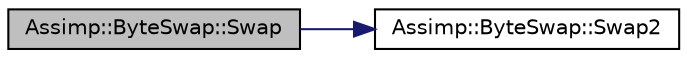 digraph "Assimp::ByteSwap::Swap"
{
  edge [fontname="Helvetica",fontsize="10",labelfontname="Helvetica",labelfontsize="10"];
  node [fontname="Helvetica",fontsize="10",shape=record];
  rankdir="LR";
  Node1 [label="Assimp::ByteSwap::Swap",height=0.2,width=0.4,color="black", fillcolor="grey75", style="filled", fontcolor="black"];
  Node1 -> Node2 [color="midnightblue",fontsize="10",style="solid"];
  Node2 [label="Assimp::ByteSwap::Swap2",height=0.2,width=0.4,color="black", fillcolor="white", style="filled",URL="$class_assimp_1_1_byte_swap.html#abacbb767ce53adb84d19e6adae7d5b1d"];
}
